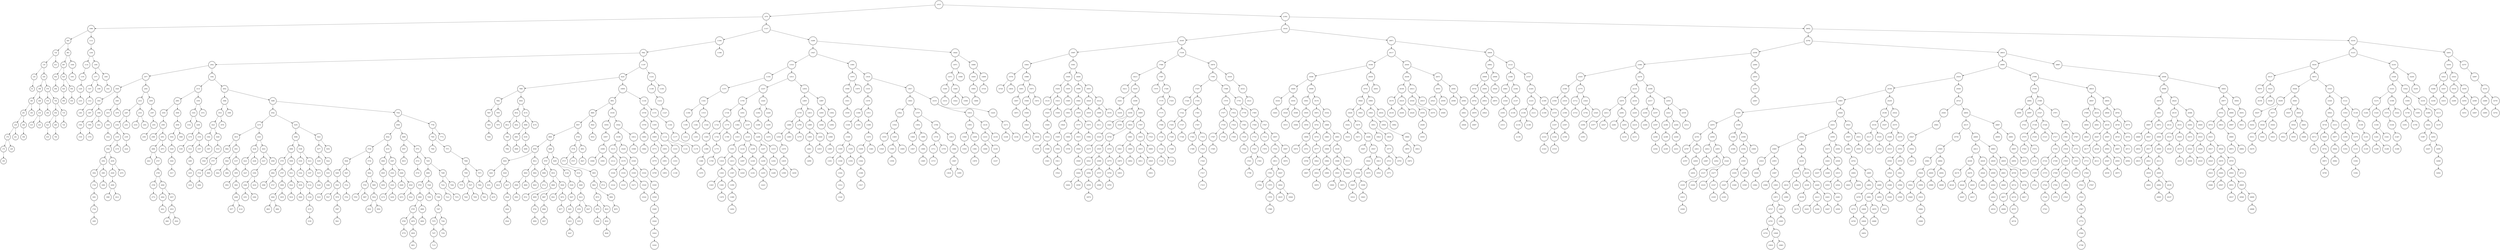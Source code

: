 digraph G {
	node [shape=doublecircle]
14727 -> 1470 -> 1098 -> 820 -> 724 -> 135 -> 125 -> 91;


430 -> 398 -> 383 -> 291 -> 239 -> 176 -> 170 -> 169;


229;


241;


298;
358;



393;


406;
419 -> 415;

423;




579 -> 570 -> 450;


704 -> 654 -> 623 -> 619;


685;
700;



719;
720;






813;


963 -> 897 -> 852;
858;


925 -> 920 -> 906;


954 -> 934;




1049 -> 1001;




1112;
1236 -> 1116;
1155;
1229;
1233;




1395 -> 1377 -> 1327 -> 1312 -> 1283;



1389;


1405;
1441;






11317 -> 11304 -> 7802 -> 2502 -> 1677 -> 1629 -> 1563 -> 1497;
1540 -> 1530;



1596 -> 1594 -> 1578;


1621;



1665 -> 1633 -> 1630;
1632;



1676;



2383 -> 2314 -> 2287 -> 2192 -> 2159 -> 1942 -> 1852 -> 1802 -> 1740 -> 1691;
1720 -> 1695;





1883;
1894;



2039 -> 2029 -> 2009 -> 1980;

2014;



2070;



2178;


2195;
2224;



2301;


2333 -> 2319;

2361;



2459 -> 2397 -> 2391;
2393;






3382 -> 3114 -> 2993 -> 2545;
2590 -> 2580;

2951 -> 2666 -> 2621;

2707;
2798 -> 2708;
2772;


2848 -> 2844 -> 2831;


2937 -> 2910 -> 2861;

2924;







2973;




3008;
3058 -> 3044 -> 3029 -> 3020 -> 3017;




3068;




3359 -> 3163 -> 3152;

3208 -> 3176;
3185;


3330 -> 3312 -> 3285 -> 3235 -> 3219;




3357;




3372;



3652 -> 3586 -> 3533 -> 3423 -> 3392 -> 3387;


3449;
3519;
3528;




3578;


3599;


5489 -> 4542 -> 4170 -> 3819 -> 3662;
3757 -> 3722 -> 3684;


3800;



3941 -> 3826 -> 3822;

3884;


4157 -> 3955 -> 3952;

3963;
4068 -> 3977;

4116;







4325 -> 4236 -> 4223;
4227;


4246;


4443 -> 4327;
4394 -> 4360 -> 4351;

4382;


4434;



4506;




5255 -> 5098 -> 4996 -> 4755 -> 4662 -> 4586;

4727;


4767;
4908 -> 4840 -> 4803;

4882;


4935;




5008;
5031 -> 5022 -> 5016;


5038;
5069;





5186 -> 5100;
5182 -> 5132;
5148;
5170 -> 5150;






5212 -> 5187;

5215;
5228;





5423 -> 5277 -> 5259;

5422 -> 5303;
5360;
5416;





5454;




7544 -> 6569 -> 6042 -> 5728 -> 5646 -> 5495;
5543 -> 5527;

5576;
5587;
5641;





5647;
5722 -> 5702;




5734;
5824 -> 5783 -> 5763;

5807;


5890;
5934 -> 5916;

5954;






6153 -> 6064 -> 6045;
6059;



6367 -> 6343 -> 6183 -> 6174;

6250;



6468 -> 6408;

6520 -> 6472;

6522;






6686 -> 6597;
6619;


6751 -> 6733 -> 6730;


7405 -> 6896 -> 6763;
6880 -> 6795 -> 6769;
6778;


6876 -> 6838;
6851;




6889;
6894;




7028 -> 7009;

7396 -> 7297 -> 7070;
7257 -> 7115;



7362 -> 7354;






7489 -> 7432 -> 7412;

7474;


7492;






7756 -> 7565 -> 7560;

7571;
7668 -> 7585 -> 7575;

7637 -> 7620;

7650;



7673;
7692 -> 7691;






7772;







11187 -> 8220 -> 7980 -> 7882 -> 7867 -> 7803;
7806;



7950;
7975;



8044 -> 8032 -> 8012 -> 7985;
7992;



8042;


8174 -> 8088 -> 8081 -> 8069;


8100 -> 8089;



8176;




10656 -> 9951 -> 9885 -> 9507 -> 8680 -> 8549 -> 8404 -> 8263;
8351 -> 8278;



8429 -> 8414;

8437;
8548 -> 8444;
8526;






8612 -> 8604 -> 8569;
8593;


8609;


8662 -> 8625;




9088 -> 8787 -> 8686;
8714;
8721;



9032 -> 8868 -> 8859 -> 8792;
8856;



8887;
8966 -> 8907;




9049 -> 9041;

9072;
9077;





9285 -> 9146;
9160;
9207;
9281 -> 9233;
9247;






9318;
9468 -> 9414 -> 9354 -> 9353;


9447;







9758 -> 9738 -> 9737 -> 9693 -> 9663 -> 9574 -> 9570 -> 9508;


9610;
9632;
9648;




9682 -> 9676;



9714;



9747;


9851 -> 9827;




9920 -> 9916;



10100 -> 10054;
10057;
10090 -> 10066;

10091;




10522 -> 10196 -> 10115 -> 10112;

10178 -> 10169 -> 10142;


10194 -> 10193;




10229;
10340 -> 10300 -> 10271;

10329 -> 10324;



10344;
10365;
10508 -> 10485 -> 10426 -> 10422 -> 10393;










10612 -> 10589;





11144 -> 10749 -> 10709 -> 10692 -> 10682;



11005 -> 10809 -> 10773;
10779;
10799;



10953 -> 10951 -> 10853;




11132 -> 11010;
11033;
11108;



11141;




11151;
11164;
11177 -> 11176;







11232 -> 11189;
11212;
11227;



11303;




11306;


14280 -> 13027 -> 11533 -> 11354;
11371;
11441 -> 11394;
11395;
11412;



11515 -> 11461 -> 11453;


11528;





12513 -> 12337 -> 11793 -> 11728 -> 11724 -> 11645;
11699 -> 11688 -> 11679;





11779 -> 11744;
11770 -> 11769;



11789;



12041 -> 11802;
11815;
11931 -> 11816;
11843 -> 11825;

11861;
11879;




12013 -> 11947;
11959;
11969;
12002;




12029;





12197 -> 12125 -> 12120 -> 12097;


12189 -> 12160;
12181;




12298 -> 12207;
12258 -> 12255 -> 12223;


12288;



12315 -> 12302;






12420 -> 12362;
12389;


12426;
12459;
12476;





12934 -> 12805 -> 12739 -> 12666 -> 12544;
12570;
12635 -> 12590;

12636;




12683;


12790 -> 12755;



12813;
12885 -> 12863 -> 12841;
12856;



12928 -> 12919;





12987 -> 12945;
12946;
12968;
12985;




13002 -> 12992;






13081 -> 13074 -> 13046 -> 13031;
13038;



13079;


13518 -> 13103;
13378 -> 13360 -> 13180;
13348 -> 13309 -> 13301;

13346 -> 13344 -> 13312;
13326;





13350;
13354;




13363;


13511 -> 13498 -> 13470 -> 13459 -> 13442 -> 13389;
13417;




13481;






13917 -> 13643 -> 13622 -> 13544 -> 13535 -> 13529;


13605 -> 13565 -> 13558;


13609;




13707 -> 13652 -> 13649 -> 13647;


13690 -> 13680;
13685;




13766 -> 13739 -> 13711;
13715;


13755;


13813;
13884 -> 13847 -> 13818;

13859;







14153 -> 14014 -> 13953 -> 13949 -> 13930;


14006 -> 13981 -> 13978;




14135 -> 14103 -> 14068;

14106;
14107;



14139;



14245 -> 14171 -> 14168;

14194;








14620 -> 14571 -> 14371 -> 14365 -> 14314;


14464 -> 14422;

14566;



14580;


14689 -> 14640;
14665;
14666;



14699;
14720;







21561 -> 18163 -> 16165 -> 15097 -> 14844 -> 14754 -> 14728;

14834;


14988 -> 14951 -> 14857;
14873;



15071 -> 15008;
15048 -> 15029 -> 15015;

15036;




15072;




15491 -> 15449 -> 15204 -> 15119;

15433 -> 15425 -> 15409 -> 15312 -> 15256;

15368;
15401;





15446;



15455;
15485;



16009 -> 15998 -> 15682 -> 15641 -> 15626 -> 15495;
15502;
15611 -> 15524;






15939 -> 15757 -> 15694;
15709;


15815;
15929 -> 15849;




15975;
15992;





16053 -> 16029;
16030;


16122 -> 16086;
16111;


16154;






17239 -> 17068 -> 16213 -> 16211;

16255 -> 16241 -> 16236;


16399 -> 16356 -> 16261;
16320 -> 16275;



16395;


16905 -> 16818 -> 16748 -> 16545 -> 16521 -> 16462 -> 16402;

16508;



16586 -> 16582 -> 16550;
16574;



16747 -> 16588;




16764;
16770;
16782;
16793;





16881 -> 16821;
16870 -> 16833;



16890;
16902;




17007 -> 16933 -> 16915 -> 16911;

16925;
16931;



16993;


17023;






17087 -> 17075;

17200 -> 17179 -> 17175 -> 17098;
17150 -> 17142 -> 17126;

17148;






17203;




18078 -> 17463 -> 17257 -> 17240;

17350 -> 17322 -> 17293 -> 17260;
17268;



17337;
17346;



17461 -> 17407 -> 17404 -> 17389;


17414;
17423 -> 17420 -> 17417 -> 17415;









17689 -> 17570 -> 17477;
17538 -> 17507 -> 17485;


17548;



17632 -> 17624 -> 17600;


17683 -> 17639;
17644;





17761 -> 17759;

17865 -> 17848 -> 17763;
17837 -> 17831 -> 17798;


17841;




17927 -> 17914 -> 17870;


18057 -> 17934;
18013 -> 17951 -> 17944;

17975;
17976;
17989;




18047 -> 18042 -> 18035;

18046;





18067;
18076;








18105;
18141 -> 18121;






20671 -> 20117 -> 19198 -> 18390 -> 18285 -> 18164;
18263;


18354 -> 18329 -> 18315;


18389;



18569 -> 18561 -> 18505 -> 18466;

18559;



19178 -> 18872 -> 18702 -> 18696 -> 18574;

18701;


18754;
18777 -> 18766;

18824 -> 18807;





18888 -> 18883;

18991 -> 18906;
18984 -> 18916;
18978;


18990;



19109 -> 19088 -> 19043 -> 19000;

19071;


19098;


19113;





19192;




20036 -> 19701 -> 19626 -> 19249 -> 19242 -> 19234;


19279 -> 19271;

19288 -> 19287;

19527 -> 19442 -> 19369 -> 19297;
19310;


19399;
19403;



19476;


19613 -> 19543;






19643;


19963 -> 19843 -> 19831 -> 19823 -> 19775 -> 19723;
19771;


19793;



19835;


19940 -> 19900 -> 19870;
19874;


19914;




20034 -> 19992;




20051;



20450 -> 20258 -> 20190 -> 20176 -> 20139;


20219 -> 20200;

20229;



20413 -> 20340 -> 20304 -> 20280;
20303;



20370;


20415;



20571 -> 20553 -> 20523 -> 20469;


20559;


20581 -> 20580;

20583;
20641;
20648;







20939 -> 20902 -> 20806 -> 20744 -> 20742 -> 20678;
20697;




20850 -> 20832 -> 20824;


20870;



20908;
20928;



21123 -> 21066 -> 20961;
21028 -> 21003;
21013;




21092;
21107 -> 21106;




21537 -> 21293 -> 21210 -> 21168 -> 21154;
21158;


21188;


21211;


21385 -> 21308;

21535 -> 21457 -> 21416;
21443;


21482;
21519;











30052 -> 22762 -> 22556 -> 21964 -> 21635 -> 21585 -> 21564;

21618 -> 21590;
21607 -> 21596;





21775 -> 21712;
21723;


21824 -> 21792;

21825;
21856;
21953;






22278 -> 22143 -> 22070 -> 22013 -> 21977;

22027;


22091 -> 22081;

22093;
22100;




22144;
22245 -> 22219 -> 22151;





22368 -> 22317 -> 22300 -> 22280;


22357;
22367 -> 22366 -> 22362;





22503 -> 22421 -> 22380;
22389 -> 22385;



22494 -> 22449 -> 22431;




22530 -> 22512;






22600;
22634;
22757 -> 22647;





28819 -> 26985 -> 25435 -> 25106 -> 23603 -> 23365 -> 22876 -> 22793 -> 22787 -> 22767;


22811;
22838 -> 22834;




22938 -> 22912 -> 22887;


22953 -> 22942;

23226 -> 23107 -> 23105 -> 23015;
23049;



23204;


23277 -> 23234;

23347 -> 23305;







23390 -> 23366;
23389;


23598 -> 23392;
23565 -> 23450 -> 23407 -> 23393;


23480;


23569;
23585;




23600;




24628 -> 24431 -> 23954 -> 23665 -> 23618;
23636;
23662;



23953 -> 23687 -> 23686;

23693;
23873 -> 23727;
23791 -> 23752;

23849 -> 23834;

23863;




23883;
23905;







23984;
24105 -> 24034 -> 24018 -> 23990;


24092;


24195 -> 24189 -> 24158;
24176;



24400 -> 24213 -> 24201;

24384;


24401;
24407;







24550 -> 24473 -> 24463 -> 24457;

24468;


24549 -> 24515 -> 24503 -> 24481;
24500;



24544;




24584;



25023 -> 25007 -> 24993 -> 24702 -> 24694 -> 24643;

24699;


24805 -> 24804 -> 24785 -> 24770 -> 24709;




24890 -> 24861 -> 24809;
24848;
24852;



24878 -> 24868;



24954 -> 24932;







25031;
25093;





25230 -> 25196 -> 25150 -> 25117;
25143;


25183;
25193;



25207;


25432 -> 25375 -> 25266;
25315;


25378;





25440;
25723 -> 25483;
25681 -> 25627 -> 25552 -> 25540 -> 25520 -> 25486;
25490;




25559;
25621 -> 25566;
25580;





25642;
25671;





26854 -> 26137 -> 25750;
25985 -> 25961 -> 25836 -> 25832 -> 25808;


25959 -> 25910 -> 25862;
25866;






26082 -> 26000 -> 25999;


26092;
26098;





26609 -> 26413 -> 26189 -> 26176 -> 26140;


26278 -> 26226 -> 26207;


26303;
26317;




26439 -> 26428;
26434;


26589 -> 26562 -> 26522 -> 26518;






26663 -> 26639;
26661 -> 26660;



26839 -> 26769 -> 26716 -> 26677;
26696;


26730;
26757 -> 26736;




26796;
26817;



26853;





26867 -> 26858;

26891;
26957 -> 26954;

26979;








27988 -> 27049 -> 26992 -> 26990;

26997;
27041;



27468 -> 27227 -> 27168 -> 27070 -> 27063;

27072;
27161;



27200;


27246 -> 27233;

27417 -> 27383 -> 27334 -> 27259;
27321;


27370;


27399;





27971 -> 27895 -> 27681 -> 27638 -> 27605 -> 27569 -> 27524;
27526;
27543;



27592 -> 27574;



27630 -> 27606;
27625;




27653;
27670;



27701;
27715;
27828 -> 27812 -> 27810 -> 27807 -> 27774;
27806 -> 27789;






27847;





27907;





28619 -> 28047 -> 27998;
28006;
28020;



28102 -> 28061;

28339 -> 28267 -> 28177 -> 28131;


28328;


28587 -> 28563 -> 28387 -> 28358;


28583 -> 28575;



28607 -> 28592;






28654 -> 28646;

28762 -> 28748 -> 28720 -> 28713;


28754;


28770;






28867;
29408 -> 28989 -> 28974 -> 28941 -> 28897 -> 28868;

28927;
28932;



28972;



29224 -> 29135 -> 29132 -> 29066 -> 29017 -> 29015;

29021;
29036;
29063;




29069;
29111 -> 29095 -> 29082;
29085;


29106;
29107;







29151 -> 29143;
29148;


29204 -> 29179 -> 29165;





29388 -> 29292 -> 29274;

29343 -> 29324 -> 29298;

29325;


29380;



29400;




30003 -> 29977 -> 29743 -> 29733 -> 29431 -> 29417;
29425;


29529 -> 29478 -> 29433;

29494 -> 29480;

29507;



29705 -> 29563 -> 29551 -> 29537;


29605 -> 29580;

29699 -> 29688;




29721;





29810;
29885 -> 29872;

29892;




29990;
29997;



30004;
30051 -> 30011;








32318 -> 31215 -> 30250 -> 30137 -> 30070;

30232 -> 30158;

30246;



30672 -> 30446 -> 30259 -> 30257 -> 30252;


30377 -> 30326 -> 30311 -> 30279;


30361;


30444 -> 30433;




30463 -> 30447;

30644 -> 30544 -> 30523;

30550;


30663;
30668;





31023 -> 31020 -> 30923 -> 30736 -> 30713;
30731;


30893 -> 30752;
30873 -> 30790;





31013 -> 30977 -> 30944;
30962;






31121 -> 31043;
31072 -> 31056 -> 31052;


31079;
31103 -> 31094 -> 31092;






31149;
31199 -> 31191 -> 31185;








32163 -> 31628 -> 31433 -> 31274 -> 31264;

31420 -> 31309 -> 31281 -> 31280;

31296;


31401;




31599 -> 31572 -> 31436;
31467;
31499;




31622;



31922 -> 31856 -> 31748 -> 31651;

31790;


31893;


32104 -> 31969;
32022 -> 31987;

32052 -> 32047;

32090 -> 32068 -> 32062;






32113;
32155;





32245;
32303;




32651 -> 32454 -> 32423 -> 32386 -> 32348;


32447 -> 32433;



32523 -> 32518 -> 32490;


32555 -> 32554 -> 32531;


32560;
32607;





32757 -> 32687;
32743 -> 32689;
32695;


32755 -> 32752;










14727 -> 21561 -> 30052 -> 32318 -> 32651 -> 32757;
32687 -> 32743 -> 32755;
32752;


32689 -> 32695;





32454 -> 32523 -> 32555 -> 32560 -> 32607;


32554;
32531;



32518;
32490;



32423 -> 32447;
32433;


32386;
32348;





31215 -> 32163 -> 32245 -> 32303;


31628 -> 31922 -> 32104 -> 32113 -> 32155;


31969 -> 32022 -> 32052 -> 32090;
32068;
32062;



32047;


31987;




31856 -> 31893;

31748 -> 31790;

31651;




31433 -> 31599 -> 31622;

31572;
31436 -> 31467 -> 31499;





31274 -> 31420;
31309 -> 31401;

31281 -> 31296;

31280;




31264;





30250 -> 30672 -> 31023 -> 31121 -> 31149 -> 31199;
31191;
31185;




31043 -> 31072 -> 31079 -> 31103;
31094;
31092;




31056;
31052;





31020;
30923 -> 31013;
30977;
30944 -> 30962;




30736 -> 30893;
30752 -> 30873;
30790;




30713 -> 30731;






30446 -> 30463 -> 30644 -> 30663 -> 30668;


30544 -> 30550;

30523;



30447;


30259 -> 30377 -> 30444;
30433;


30326 -> 30361;

30311;
30279;




30257;
30252;





30137 -> 30232 -> 30246;

30158;


30070;





22762 -> 28819 -> 28867 -> 29408 -> 30003 -> 30004 -> 30051;
30011;



29977 -> 29990 -> 29997;


29743 -> 29810 -> 29885 -> 29892;

29872;



29733;
29431 -> 29529 -> 29705 -> 29721;

29563 -> 29605 -> 29699;
29688;


29580;


29551;
29537;




29478 -> 29494 -> 29507;

29480;


29433;



29417 -> 29425;







28989 -> 29224 -> 29388 -> 29400;

29292 -> 29343 -> 29380;

29324 -> 29325;

29298;



29274;



29135 -> 29151 -> 29204;
29179;
29165;



29143 -> 29148;



29132;
29066 -> 29069 -> 29111;
29095 -> 29106 -> 29107;


29082 -> 29085;





29017 -> 29021 -> 29036 -> 29063;



29015;






28974;
28941 -> 28972;

28897 -> 28927 -> 28932;


28868;







26985 -> 27988 -> 28619 -> 28654 -> 28762 -> 28770;

28748 -> 28754;

28720;
28713;




28646;


28047 -> 28102 -> 28339 -> 28587 -> 28607;
28592;


28563 -> 28583;
28575;


28387;
28358;




28267 -> 28328;

28177;
28131;




28061;


27998 -> 28006 -> 28020;





27049 -> 27468 -> 27971;
27895 -> 27907;

27681 -> 27701 -> 27715 -> 27828 -> 27847;

27812;
27810;
27807;
27774 -> 27806;
27789;









27638 -> 27653 -> 27670;


27605 -> 27630;
27606 -> 27625;



27569 -> 27592;
27574;


27524 -> 27526 -> 27543;









27227 -> 27246 -> 27417;
27383 -> 27399;

27334 -> 27370;

27259 -> 27321;





27233;


27168 -> 27200;

27070 -> 27072 -> 27161;


27063;





26992 -> 26997 -> 27041;


26990;




25435 -> 25440 -> 25723 -> 26854 -> 26867 -> 26891 -> 26957 -> 26979;

26954;



26858;


26137 -> 26609 -> 26663 -> 26839 -> 26853;

26769 -> 26796 -> 26817;


26716 -> 26730 -> 26757;
26736;



26677 -> 26696;





26639 -> 26661;
26660;




26413 -> 26439 -> 26589;
26562;
26522;
26518;




26428 -> 26434;



26189 -> 26278 -> 26303 -> 26317;


26226;
26207;



26176;
26140;





25750 -> 25985 -> 26082 -> 26092 -> 26098;


26000;
25999;



25961;
25836 -> 25959;
25910;
25862 -> 25866;




25832;
25808;








25483 -> 25681;
25627 -> 25642 -> 25671;


25552 -> 25559 -> 25621;
25566 -> 25580;




25540;
25520;
25486 -> 25490;










25106 -> 25230 -> 25432;
25375 -> 25378;

25266 -> 25315;




25196 -> 25207;

25150 -> 25183 -> 25193;


25117 -> 25143;





23603 -> 24628 -> 25023 -> 25031 -> 25093;


25007;
24993;
24702 -> 24805 -> 24890 -> 24954;
24932;


24861 -> 24878;
24868;


24809 -> 24848 -> 24852;





24804;
24785;
24770;
24709;





24694 -> 24699;

24643;






24431 -> 24550 -> 24584;

24473 -> 24549;
24515 -> 24544;

24503;
24481 -> 24500;





24463 -> 24468;

24457;




23954 -> 23984 -> 24105 -> 24195 -> 24400 -> 24401 -> 24407;


24213 -> 24384;

24201;



24189;
24158 -> 24176;




24034 -> 24092;

24018;
23990;





23665 -> 23953;
23687 -> 23693 -> 23873 -> 23883 -> 23905;


23727 -> 23791 -> 23849 -> 23863;

23834;


23752;





23686;



23618 -> 23636 -> 23662;







23365 -> 23390 -> 23598 -> 23600;

23392 -> 23565 -> 23569 -> 23585;


23450 -> 23480;

23407;
23393;






23366 -> 23389;



22876 -> 22938 -> 22953 -> 23226 -> 23277 -> 23347;
23305;


23234;


23107 -> 23204;

23105;
23015 -> 23049;





22942;


22912;
22887;



22793 -> 22811 -> 22838;
22834;



22787;
22767;










22556 -> 22600 -> 22634 -> 22757;
22647;




21964 -> 22278 -> 22368 -> 22503 -> 22530;
22512;


22421 -> 22494;
22449;
22431;



22380 -> 22389;
22385;





22317 -> 22357 -> 22367;
22366;
22362;




22300;
22280;




22143 -> 22144 -> 22245;
22219;
22151;




22070 -> 22091 -> 22093 -> 22100;


22081;


22013 -> 22027;

21977;





21635 -> 21775 -> 21824 -> 21825 -> 21856 -> 21953;



21792;


21712 -> 21723;



21585 -> 21618;
21590 -> 21607;
21596;




21564;







18163 -> 20671 -> 20939 -> 21123 -> 21537;
21293 -> 21385 -> 21535;
21457 -> 21482 -> 21519;


21416 -> 21443;




21308;


21210 -> 21211;

21168 -> 21188;

21154 -> 21158;






21066 -> 21092 -> 21107;
21106;



20961 -> 21028;
21003 -> 21013;






20902 -> 20908 -> 20928;


20806 -> 20850 -> 20870;

20832;
20824;



20744;
20742;
20678 -> 20697;







20117 -> 20450 -> 20571 -> 20581 -> 20583 -> 20641 -> 20648;



20580;


20553 -> 20559;

20523;
20469;




20258 -> 20413 -> 20415;

20340 -> 20370;

20304;
20280 -> 20303;





20190 -> 20219 -> 20229;

20200;


20176;
20139;





19198 -> 20036 -> 20051;

19701 -> 19963 -> 20034;
19992;


19843 -> 19940;
19900 -> 19914;

19870 -> 19874;




19831 -> 19835;

19823;
19775 -> 19793;

19723 -> 19771;







19626 -> 19643;

19249 -> 19279 -> 19288 -> 19527 -> 19613;
19543;


19442 -> 19476;

19369 -> 19399 -> 19403;


19297 -> 19310;





19287;


19271;


19242;
19234;






18390 -> 18569 -> 19178 -> 19192;

18872 -> 18888 -> 18991 -> 19109 -> 19113;

19088 -> 19098;

19043 -> 19071;

19000;




18906 -> 18984 -> 18990;

18916 -> 18978;





18883;


18702 -> 18754 -> 18777 -> 18824;
18807;


18766;



18696 -> 18701;

18574;





18561;
18505 -> 18559;

18466;




18285 -> 18354 -> 18389;

18329;
18315;



18164 -> 18263;







16165 -> 17239 -> 18078 -> 18105 -> 18141;
18121;



17463 -> 17689 -> 17761 -> 17865 -> 17927 -> 18057 -> 18067 -> 18076;


17934 -> 18013 -> 18047;
18042 -> 18046;

18035;



17951 -> 17975 -> 17976 -> 17989;



17944;





17914;
17870;



17848;
17763 -> 17837 -> 17841;

17831;
17798;






17759;


17570 -> 17632 -> 17683;
17639 -> 17644;



17624;
17600;



17477 -> 17538 -> 17548;

17507;
17485;






17257 -> 17350 -> 17461;
17407 -> 17414 -> 17423;
17420;
17417;
17415;





17404;
17389;




17322 -> 17337 -> 17346;


17293;
17260 -> 17268;





17240;




17068 -> 17087 -> 17200 -> 17203;

17179;
17175;
17098 -> 17150;
17142 -> 17148;

17126;







17075;


16213 -> 16255 -> 16399 -> 16905 -> 17007 -> 17023;

16933 -> 16993;

16915 -> 16925 -> 16931;


16911;




16818 -> 16881 -> 16890 -> 16902;


16821 -> 16870;
16833;




16748 -> 16764 -> 16770 -> 16782 -> 16793;




16545 -> 16586 -> 16747;
16588;


16582;
16550 -> 16574;




16521;
16462 -> 16508;

16402;







16356 -> 16395;

16261 -> 16320;
16275;





16241;
16236;



16211;




15097 -> 15491 -> 16009 -> 16053 -> 16122 -> 16154;

16086 -> 16111;



16029 -> 16030;



15998;
15682 -> 15939 -> 15975 -> 15992;


15757 -> 15815 -> 15929;
15849;



15694 -> 15709;




15641;
15626;
15495 -> 15502 -> 15611;
15524;









15449 -> 15455 -> 15485;


15204 -> 15433 -> 15446;

15425;
15409;
15312 -> 15368 -> 15401;


15256;





15119;




14844 -> 14988 -> 15071 -> 15072;

15008 -> 15048;
15029 -> 15036;

15015;





14951;
14857 -> 14873;




14754 -> 14834;

14728;







1470 -> 11317 -> 14280 -> 14620 -> 14689 -> 14699 -> 14720;


14640 -> 14665 -> 14666;




14571 -> 14580;

14371 -> 14464 -> 14566;

14422;


14365;
14314;





13027 -> 13081 -> 13518 -> 13917 -> 14153 -> 14245;
14171 -> 14194;

14168;



14014 -> 14135 -> 14139;

14103 -> 14106 -> 14107;


14068;



13953 -> 14006;
13981;
13978;



13949;
13930;





13643 -> 13707 -> 13766 -> 13813 -> 13884;
13847 -> 13859;

13818;




13739 -> 13755;

13711 -> 13715;




13652 -> 13690;
13680 -> 13685;



13649;
13647;




13622;
13544 -> 13605 -> 13609;

13565;
13558;



13535;
13529;






13103 -> 13378 -> 13511;
13498;
13470 -> 13481;

13459;
13442;
13389 -> 13417;







13360 -> 13363;

13180 -> 13348 -> 13350 -> 13354;


13309 -> 13346;
13344;
13312 -> 13326;




13301;








13074 -> 13079;

13046;
13031 -> 13038;





11533 -> 12513 -> 12934 -> 12987 -> 13002;
12992;


12945 -> 12946 -> 12968 -> 12985;





12805 -> 12813 -> 12885 -> 12928;
12919;


12863;
12841 -> 12856;





12739 -> 12790;
12755;


12666 -> 12683;

12544 -> 12570 -> 12635 -> 12636;

12590;








12337 -> 12420 -> 12426 -> 12459 -> 12476;



12362 -> 12389;



11793 -> 12041 -> 12197 -> 12298 -> 12315;
12302;


12207 -> 12258 -> 12288;

12255;
12223;





12125 -> 12189;
12160 -> 12181;



12120;
12097;




11802 -> 11815 -> 11931 -> 12013 -> 12029;

11947 -> 11959 -> 11969 -> 12002;





11816 -> 11843 -> 11861 -> 11879;


11825;







11728 -> 11779 -> 11789;

11744 -> 11770;
11769;




11724;
11645 -> 11699;
11688;
11679;









11354 -> 11371 -> 11441 -> 11515 -> 11528;

11461;
11453;



11394 -> 11395 -> 11412;









11304 -> 11306;

7802 -> 11187 -> 11232 -> 11303;

11189 -> 11212 -> 11227;




8220 -> 10656 -> 11144 -> 11151 -> 11164 -> 11177;
11176;




10749 -> 11005 -> 11132 -> 11141;

11010 -> 11033 -> 11108;




10809 -> 10953;
10951;
10853;



10773 -> 10779 -> 10799;





10709;
10692;
10682;





9951 -> 10100 -> 10522 -> 10612;
10589;


10196 -> 10229 -> 10340 -> 10344 -> 10365 -> 10508;
10485;
10426;
10422;
10393;







10300 -> 10329;
10324;


10271;




10115 -> 10178 -> 10194;
10193;


10169;
10142;



10112;




10054 -> 10057 -> 10090 -> 10091;

10066;





9885 -> 9920;
9916;


9507 -> 9758 -> 9851;
9827;


9738 -> 9747;

9737;
9693 -> 9714;

9663 -> 9682;
9676;


9574 -> 9610 -> 9632 -> 9648;



9570;
9508;








8680 -> 9088 -> 9285 -> 9318 -> 9468;
9414 -> 9447;

9354;
9353;





9146 -> 9160 -> 9207 -> 9281;
9233 -> 9247;







8787 -> 9032 -> 9049 -> 9072 -> 9077;


9041;


8868 -> 8887 -> 8966;
8907;



8859;
8792 -> 8856;





8686 -> 8714 -> 8721;





8549 -> 8612 -> 8662;
8625;


8604 -> 8609;

8569 -> 8593;




8404 -> 8429 -> 8437 -> 8548;
8444 -> 8526;




8414;


8263 -> 8351;
8278;










7980 -> 8044 -> 8174 -> 8176;

8088 -> 8100;
8089;


8081;
8069;




8032 -> 8042;

8012;
7985 -> 7992;





7882 -> 7950 -> 7975;


7867;
7803 -> 7806;







2502 -> 3382 -> 3652 -> 5489 -> 7544 -> 7756 -> 7772;

7565 -> 7571 -> 7668 -> 7673 -> 7692;
7691;



7585 -> 7637 -> 7650;

7620;


7575;




7560;



6569 -> 6686 -> 6751 -> 7405 -> 7489 -> 7492;

7432 -> 7474;

7412;



6896 -> 7028 -> 7396;
7297 -> 7362;
7354;


7070 -> 7257;
7115;





7009;


6763 -> 6880 -> 6889 -> 6894;


6795 -> 6876;
6838 -> 6851;



6769 -> 6778;







6733;
6730;



6597 -> 6619;



6042 -> 6153 -> 6367 -> 6468 -> 6520 -> 6522;

6472;


6408;


6343;
6183 -> 6250;

6174;




6064;
6045 -> 6059;




5728 -> 5734 -> 5824 -> 5890 -> 5934 -> 5954;

5916;



5783 -> 5807;

5763;




5646 -> 5647 -> 5722;
5702;



5495 -> 5543 -> 5576 -> 5587 -> 5641;



5527;








4542 -> 5255 -> 5423 -> 5454;

5277 -> 5422;
5303 -> 5360 -> 5416;




5259;



5098 -> 5186 -> 5212 -> 5215 -> 5228;


5187;


5100 -> 5182;
5132 -> 5148 -> 5170;
5150;







4996 -> 5008 -> 5031 -> 5038 -> 5069;


5022;
5016;




4755 -> 4767 -> 4908 -> 4935;

4840 -> 4882;

4803;




4662 -> 4727;

4586;






4170 -> 4325 -> 4443 -> 4506;

4327 -> 4394 -> 4434;

4360 -> 4382;

4351;





4236 -> 4246;

4223 -> 4227;




3819 -> 3941 -> 4157;
3955 -> 3963 -> 4068 -> 4116;

3977;



3952;



3826 -> 3884;

3822;



3662 -> 3757 -> 3800;

3722;
3684;








3586 -> 3599;

3533 -> 3578;

3423 -> 3449 -> 3519 -> 3528;



3392;
3387;






3114 -> 3359 -> 3372;

3163 -> 3208 -> 3330 -> 3357;

3312;
3285;
3235;
3219;





3176 -> 3185;



3152;



2993 -> 3008 -> 3058 -> 3068;

3044;
3029;
3020;
3017;






2545 -> 2590 -> 2951 -> 2973;

2666 -> 2707 -> 2798 -> 2848 -> 2937;
2910 -> 2924;

2861;



2844;
2831;



2708 -> 2772;




2621;



2580;






1677 -> 2383 -> 2459;
2397;
2391 -> 2393;




2314 -> 2333 -> 2361;

2319;


2287 -> 2301;

2192 -> 2195 -> 2224;


2159 -> 2178;

1942 -> 2039 -> 2070;

2029;
2009 -> 2014;

1980;




1852 -> 1883 -> 1894;


1802;
1740;
1691 -> 1720;
1695;












1629 -> 1665 -> 1676;

1633;
1630 -> 1632;




1563 -> 1596 -> 1621;

1594;
1578;



1497 -> 1540;
1530;










1098 -> 1112 -> 1236 -> 1395 -> 1405 -> 1441;


1377 -> 1389;

1327;
1312;
1283;





1116 -> 1155 -> 1229 -> 1233;






820 -> 963 -> 1049;
1001;


897 -> 925 -> 954;
934;


920;
906;



852 -> 858;




724 -> 813;

135 -> 430 -> 579 -> 704 -> 719 -> 720;


654 -> 685 -> 700;


623;
619;




570;
450;



398 -> 406 -> 419 -> 423;

415;



383 -> 393;

291 -> 298 -> 358;


239 -> 241;

176 -> 229;

170;
169;








125;
91;









}